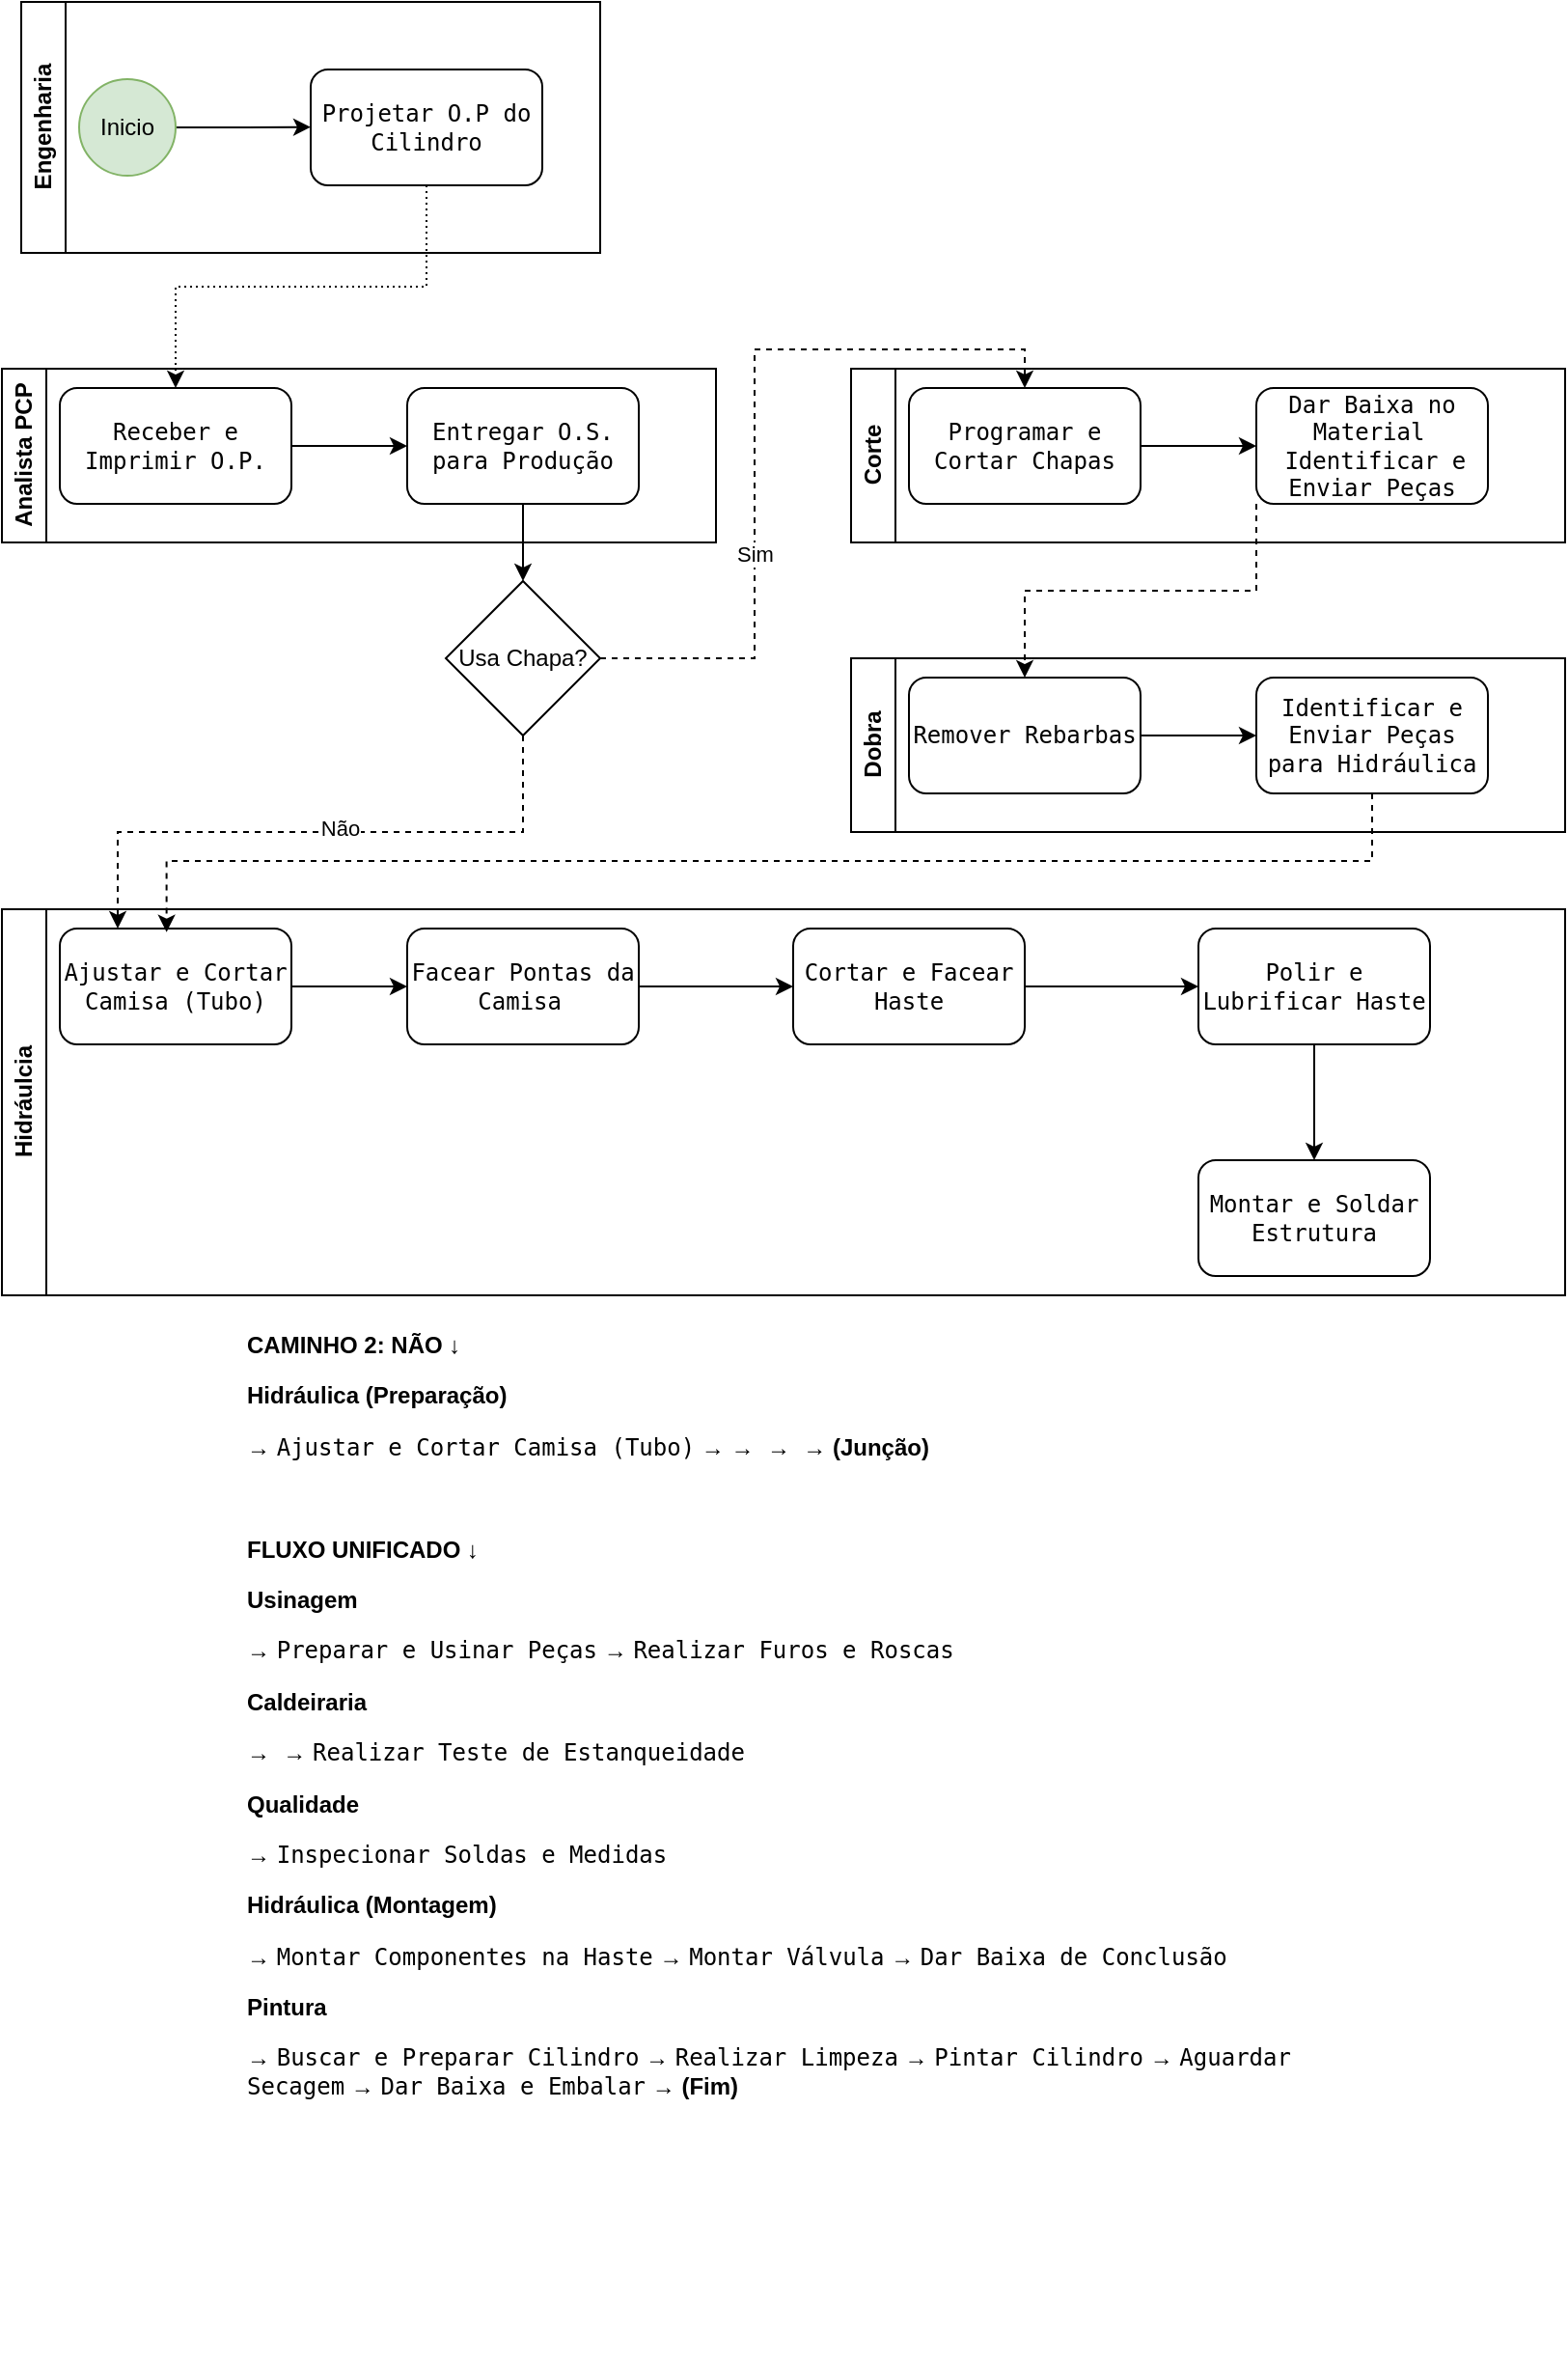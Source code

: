 <mxfile version="27.2.0">
  <diagram name="Page-1" id="2a216829-ef6e-dabb-86c1-c78162f3ba2b">
    <mxGraphModel dx="788" dy="1609" grid="1" gridSize="10" guides="1" tooltips="1" connect="1" arrows="1" fold="1" page="1" pageScale="1" pageWidth="850" pageHeight="1100" background="none" math="0" shadow="0">
      <root>
        <mxCell id="0" />
        <mxCell id="1" parent="0" />
        <mxCell id="AD-2xzPaG_5vpExTEv-p-4" style="edgeStyle=orthogonalEdgeStyle;rounded=0;orthogonalLoop=1;jettySize=auto;html=1;exitX=1;exitY=0.5;exitDx=0;exitDy=0;" edge="1" parent="1" source="AD-2xzPaG_5vpExTEv-p-2">
          <mxGeometry relative="1" as="geometry">
            <mxPoint x="170.0" y="54.862" as="targetPoint" />
          </mxGeometry>
        </mxCell>
        <mxCell id="AD-2xzPaG_5vpExTEv-p-2" value="Inicio" style="ellipse;whiteSpace=wrap;html=1;aspect=fixed;strokeColor=#82b366;fillColor=#d5e8d4;gradientColor=none;" vertex="1" parent="1">
          <mxGeometry x="50" y="30" width="50" height="50" as="geometry" />
        </mxCell>
        <mxCell id="AD-2xzPaG_5vpExTEv-p-3" value="&lt;p&gt;&lt;strong style=&quot;background-color: transparent; color: light-dark(rgb(0, 0, 0), rgb(255, 255, 255));&quot;&gt;CAMINHO 2: NÃO&lt;/strong&gt;&lt;span style=&quot;background-color: transparent; color: light-dark(rgb(0, 0, 0), rgb(255, 255, 255));&quot; class=&quot;selected&quot;&gt; ↓&lt;/span&gt;&lt;/p&gt;&lt;p&gt;&lt;strong&gt;Hidráulica (Preparação)&lt;/strong&gt;&lt;/p&gt;&lt;p&gt;&lt;span class=&quot;selected&quot;&gt;→ &lt;/span&gt;&lt;code&gt;Ajustar e Cortar Camisa (Tubo)&lt;/code&gt;&lt;span class=&quot;selected&quot;&gt; →&lt;/span&gt;&lt;span class=&quot;selected&quot;&gt;&amp;nbsp;→ &lt;/span&gt;&lt;span class=&quot;selected&quot;&gt;&amp;nbsp;→ &lt;/span&gt;&lt;span class=&quot;selected&quot;&gt;&amp;nbsp;→ &lt;/span&gt;&lt;strong&gt;(Junção)&lt;/strong&gt;&lt;/p&gt;&lt;p&gt;&lt;br class=&quot;ProseMirror-trailingBreak&quot;&gt;&lt;/p&gt;&lt;p&gt;&lt;strong&gt;FLUXO UNIFICADO&lt;/strong&gt;&lt;span class=&quot;selected&quot;&gt; ↓&lt;/span&gt;&lt;/p&gt;&lt;p&gt;&lt;strong&gt;Usinagem&lt;/strong&gt;&lt;/p&gt;&lt;p&gt;&lt;span class=&quot;selected&quot;&gt;→ &lt;/span&gt;&lt;code&gt;Preparar e Usinar Peças&lt;/code&gt;&lt;span class=&quot;selected&quot;&gt; → &lt;/span&gt;&lt;code&gt;Realizar Furos e Roscas&lt;/code&gt;&lt;/p&gt;&lt;p&gt;&lt;strong&gt;Caldeiraria&lt;/strong&gt;&lt;/p&gt;&lt;p&gt;&lt;span class=&quot;selected&quot;&gt;→ &lt;/span&gt;&lt;span class=&quot;selected&quot;&gt;&amp;nbsp;→ &lt;/span&gt;&lt;code&gt;Realizar Teste de Estanqueidade&lt;/code&gt;&lt;/p&gt;&lt;p&gt;&lt;strong&gt;Qualidade&lt;/strong&gt;&lt;/p&gt;&lt;p&gt;&lt;span class=&quot;selected&quot;&gt;→ &lt;/span&gt;&lt;code&gt;Inspecionar Soldas e Medidas&lt;/code&gt;&lt;/p&gt;&lt;p&gt;&lt;strong&gt;Hidráulica (Montagem)&lt;/strong&gt;&lt;/p&gt;&lt;p&gt;&lt;span class=&quot;selected&quot;&gt;→ &lt;/span&gt;&lt;code&gt;Montar Componentes na Haste&lt;/code&gt;&lt;span class=&quot;selected&quot;&gt; → &lt;/span&gt;&lt;code&gt;Montar Válvula&lt;/code&gt;&lt;span class=&quot;selected&quot;&gt; → &lt;/span&gt;&lt;code&gt;Dar Baixa de Conclusão&lt;/code&gt;&lt;/p&gt;&lt;p&gt;&lt;strong&gt;Pintura&lt;/strong&gt;&lt;/p&gt;&lt;p&gt;&lt;span class=&quot;selected&quot;&gt;→ &lt;/span&gt;&lt;code&gt;Buscar e Preparar Cilindro&lt;/code&gt;&lt;span class=&quot;selected&quot;&gt; → &lt;/span&gt;&lt;code&gt;Realizar Limpeza&lt;/code&gt;&lt;span class=&quot;selected&quot;&gt; → &lt;/span&gt;&lt;code&gt;Pintar Cilindro&lt;/code&gt;&lt;span class=&quot;selected&quot;&gt; → &lt;/span&gt;&lt;code&gt;Aguardar Secagem&lt;/code&gt;&lt;span class=&quot;selected&quot;&gt; → &lt;/span&gt;&lt;code&gt;Dar Baixa e Embalar&lt;/code&gt;&lt;span class=&quot;selected&quot;&gt; → &lt;/span&gt;&lt;strong&gt;(Fim)&lt;/strong&gt;&lt;/p&gt;" style="text;whiteSpace=wrap;html=1;" vertex="1" parent="1">
          <mxGeometry x="135" y="660" width="560" height="550" as="geometry" />
        </mxCell>
        <mxCell id="AD-2xzPaG_5vpExTEv-p-7" value="Engenharia" style="swimlane;horizontal=0;whiteSpace=wrap;html=1;" vertex="1" parent="1">
          <mxGeometry x="20" y="-10" width="300" height="130" as="geometry" />
        </mxCell>
        <mxCell id="AD-2xzPaG_5vpExTEv-p-6" value="&lt;span style=&quot;font-family: monospace; text-align: left;&quot;&gt;Projetar O.P do Cilindro&lt;/span&gt;" style="rounded=1;whiteSpace=wrap;html=1;" vertex="1" parent="AD-2xzPaG_5vpExTEv-p-7">
          <mxGeometry x="150" y="35" width="120" height="60" as="geometry" />
        </mxCell>
        <mxCell id="AD-2xzPaG_5vpExTEv-p-9" value="Analista PCP" style="swimlane;horizontal=0;whiteSpace=wrap;html=1;startSize=23;" vertex="1" parent="1">
          <mxGeometry x="10" y="180" width="370" height="90" as="geometry" />
        </mxCell>
        <mxCell id="AD-2xzPaG_5vpExTEv-p-16" style="edgeStyle=orthogonalEdgeStyle;rounded=0;orthogonalLoop=1;jettySize=auto;html=1;" edge="1" parent="AD-2xzPaG_5vpExTEv-p-9" source="AD-2xzPaG_5vpExTEv-p-14">
          <mxGeometry relative="1" as="geometry">
            <mxPoint x="210" y="40.0" as="targetPoint" />
          </mxGeometry>
        </mxCell>
        <mxCell id="AD-2xzPaG_5vpExTEv-p-14" value="&lt;span style=&quot;font-family: monospace; text-align: left;&quot;&gt;Receber e Imprimir O.P.&lt;/span&gt;" style="rounded=1;whiteSpace=wrap;html=1;" vertex="1" parent="AD-2xzPaG_5vpExTEv-p-9">
          <mxGeometry x="30" y="10" width="120" height="60" as="geometry" />
        </mxCell>
        <mxCell id="AD-2xzPaG_5vpExTEv-p-17" value="&lt;span style=&quot;font-family: monospace; text-align: left;&quot;&gt;Entregar O.S. para Produção&lt;/span&gt;" style="rounded=1;whiteSpace=wrap;html=1;" vertex="1" parent="AD-2xzPaG_5vpExTEv-p-9">
          <mxGeometry x="210" y="10" width="120" height="60" as="geometry" />
        </mxCell>
        <mxCell id="AD-2xzPaG_5vpExTEv-p-15" style="edgeStyle=orthogonalEdgeStyle;rounded=0;orthogonalLoop=1;jettySize=auto;html=1;exitX=0.5;exitY=1;exitDx=0;exitDy=0;entryX=0.5;entryY=0;entryDx=0;entryDy=0;dashed=1;dashPattern=1 2;" edge="1" parent="1" source="AD-2xzPaG_5vpExTEv-p-6" target="AD-2xzPaG_5vpExTEv-p-14">
          <mxGeometry relative="1" as="geometry" />
        </mxCell>
        <mxCell id="AD-2xzPaG_5vpExTEv-p-25" style="edgeStyle=orthogonalEdgeStyle;rounded=0;orthogonalLoop=1;jettySize=auto;html=1;exitX=1;exitY=0.5;exitDx=0;exitDy=0;entryX=0.5;entryY=0;entryDx=0;entryDy=0;dashed=1;" edge="1" parent="1" source="AD-2xzPaG_5vpExTEv-p-19" target="AD-2xzPaG_5vpExTEv-p-23">
          <mxGeometry relative="1" as="geometry" />
        </mxCell>
        <mxCell id="AD-2xzPaG_5vpExTEv-p-26" value="Sim" style="edgeLabel;html=1;align=center;verticalAlign=middle;resizable=0;points=[];" vertex="1" connectable="0" parent="AD-2xzPaG_5vpExTEv-p-25">
          <mxGeometry x="-0.33" relative="1" as="geometry">
            <mxPoint as="offset" />
          </mxGeometry>
        </mxCell>
        <mxCell id="AD-2xzPaG_5vpExTEv-p-39" style="edgeStyle=orthogonalEdgeStyle;rounded=0;orthogonalLoop=1;jettySize=auto;html=1;exitX=0.5;exitY=1;exitDx=0;exitDy=0;entryX=0.25;entryY=0;entryDx=0;entryDy=0;dashed=1;" edge="1" parent="1" source="AD-2xzPaG_5vpExTEv-p-19" target="AD-2xzPaG_5vpExTEv-p-35">
          <mxGeometry relative="1" as="geometry" />
        </mxCell>
        <mxCell id="AD-2xzPaG_5vpExTEv-p-40" value="Não" style="edgeLabel;html=1;align=center;verticalAlign=middle;resizable=0;points=[];" vertex="1" connectable="0" parent="AD-2xzPaG_5vpExTEv-p-39">
          <mxGeometry x="-0.061" y="-2" relative="1" as="geometry">
            <mxPoint as="offset" />
          </mxGeometry>
        </mxCell>
        <mxCell id="AD-2xzPaG_5vpExTEv-p-19" value="Usa Chapa?" style="rhombus;whiteSpace=wrap;html=1;" vertex="1" parent="1">
          <mxGeometry x="240" y="290" width="80" height="80" as="geometry" />
        </mxCell>
        <mxCell id="AD-2xzPaG_5vpExTEv-p-20" style="edgeStyle=orthogonalEdgeStyle;rounded=0;orthogonalLoop=1;jettySize=auto;html=1;exitX=0.5;exitY=1;exitDx=0;exitDy=0;entryX=0.5;entryY=0;entryDx=0;entryDy=0;" edge="1" parent="1" source="AD-2xzPaG_5vpExTEv-p-17" target="AD-2xzPaG_5vpExTEv-p-19">
          <mxGeometry relative="1" as="geometry" />
        </mxCell>
        <mxCell id="AD-2xzPaG_5vpExTEv-p-21" value="Corte" style="swimlane;horizontal=0;whiteSpace=wrap;html=1;startSize=23;" vertex="1" parent="1">
          <mxGeometry x="450" y="180" width="370" height="90" as="geometry" />
        </mxCell>
        <mxCell id="AD-2xzPaG_5vpExTEv-p-22" style="edgeStyle=orthogonalEdgeStyle;rounded=0;orthogonalLoop=1;jettySize=auto;html=1;" edge="1" parent="AD-2xzPaG_5vpExTEv-p-21" source="AD-2xzPaG_5vpExTEv-p-23">
          <mxGeometry relative="1" as="geometry">
            <mxPoint x="210" y="40.0" as="targetPoint" />
          </mxGeometry>
        </mxCell>
        <mxCell id="AD-2xzPaG_5vpExTEv-p-23" value="&lt;span style=&quot;font-family: monospace; text-align: left;&quot;&gt;Programar e Cortar Chapas&lt;/span&gt;" style="rounded=1;whiteSpace=wrap;html=1;" vertex="1" parent="AD-2xzPaG_5vpExTEv-p-21">
          <mxGeometry x="30" y="10" width="120" height="60" as="geometry" />
        </mxCell>
        <mxCell id="AD-2xzPaG_5vpExTEv-p-24" value="&lt;code style=&quot;text-align: left;&quot;&gt;Dar Baixa no Material&lt;/code&gt;&lt;span style=&quot;text-align: left;&quot; class=&quot;selected&quot;&gt;&amp;nbsp;&lt;/span&gt;&lt;div&gt;&lt;span style=&quot;text-align: left;&quot; class=&quot;selected&quot;&gt;&amp;nbsp;&lt;/span&gt;&lt;code style=&quot;text-align: left;&quot;&gt;Identificar e Enviar Peças&lt;/code&gt;&lt;/div&gt;" style="rounded=1;whiteSpace=wrap;html=1;" vertex="1" parent="AD-2xzPaG_5vpExTEv-p-21">
          <mxGeometry x="210" y="10" width="120" height="60" as="geometry" />
        </mxCell>
        <mxCell id="AD-2xzPaG_5vpExTEv-p-27" value="Dobra" style="swimlane;horizontal=0;whiteSpace=wrap;html=1;startSize=23;" vertex="1" parent="1">
          <mxGeometry x="450" y="330" width="370" height="90" as="geometry" />
        </mxCell>
        <mxCell id="AD-2xzPaG_5vpExTEv-p-28" style="edgeStyle=orthogonalEdgeStyle;rounded=0;orthogonalLoop=1;jettySize=auto;html=1;" edge="1" parent="AD-2xzPaG_5vpExTEv-p-27" source="AD-2xzPaG_5vpExTEv-p-29">
          <mxGeometry relative="1" as="geometry">
            <mxPoint x="210" y="40.0" as="targetPoint" />
          </mxGeometry>
        </mxCell>
        <mxCell id="AD-2xzPaG_5vpExTEv-p-29" value="&lt;span style=&quot;font-family: monospace; text-align: left;&quot;&gt;Remover Rebarbas&lt;/span&gt;" style="rounded=1;whiteSpace=wrap;html=1;" vertex="1" parent="AD-2xzPaG_5vpExTEv-p-27">
          <mxGeometry x="30" y="10" width="120" height="60" as="geometry" />
        </mxCell>
        <mxCell id="AD-2xzPaG_5vpExTEv-p-30" value="&lt;span style=&quot;font-family: monospace; text-align: left;&quot;&gt;Identificar e Enviar Peças para Hidráulica&lt;/span&gt;" style="rounded=1;whiteSpace=wrap;html=1;" vertex="1" parent="AD-2xzPaG_5vpExTEv-p-27">
          <mxGeometry x="210" y="10" width="120" height="60" as="geometry" />
        </mxCell>
        <mxCell id="AD-2xzPaG_5vpExTEv-p-32" style="edgeStyle=orthogonalEdgeStyle;rounded=0;orthogonalLoop=1;jettySize=auto;html=1;exitX=0;exitY=1;exitDx=0;exitDy=0;entryX=0.5;entryY=0;entryDx=0;entryDy=0;dashed=1;" edge="1" parent="1" source="AD-2xzPaG_5vpExTEv-p-24" target="AD-2xzPaG_5vpExTEv-p-29">
          <mxGeometry relative="1" as="geometry" />
        </mxCell>
        <mxCell id="AD-2xzPaG_5vpExTEv-p-33" value="Hidráulcia" style="swimlane;horizontal=0;whiteSpace=wrap;html=1;startSize=23;" vertex="1" parent="1">
          <mxGeometry x="10" y="460" width="810" height="200" as="geometry" />
        </mxCell>
        <mxCell id="AD-2xzPaG_5vpExTEv-p-34" style="edgeStyle=orthogonalEdgeStyle;rounded=0;orthogonalLoop=1;jettySize=auto;html=1;" edge="1" parent="AD-2xzPaG_5vpExTEv-p-33" source="AD-2xzPaG_5vpExTEv-p-35">
          <mxGeometry relative="1" as="geometry">
            <mxPoint x="210" y="40.0" as="targetPoint" />
          </mxGeometry>
        </mxCell>
        <mxCell id="AD-2xzPaG_5vpExTEv-p-35" value="&lt;span style=&quot;font-family: monospace; text-align: left;&quot;&gt;Ajustar e Cortar Camisa (Tubo)&lt;/span&gt;" style="rounded=1;whiteSpace=wrap;html=1;" vertex="1" parent="AD-2xzPaG_5vpExTEv-p-33">
          <mxGeometry x="30" y="10" width="120" height="60" as="geometry" />
        </mxCell>
        <mxCell id="AD-2xzPaG_5vpExTEv-p-42" style="edgeStyle=orthogonalEdgeStyle;rounded=0;orthogonalLoop=1;jettySize=auto;html=1;exitX=1;exitY=0.5;exitDx=0;exitDy=0;entryX=0;entryY=0.5;entryDx=0;entryDy=0;" edge="1" parent="AD-2xzPaG_5vpExTEv-p-33" source="AD-2xzPaG_5vpExTEv-p-36" target="AD-2xzPaG_5vpExTEv-p-43">
          <mxGeometry relative="1" as="geometry">
            <mxPoint x="410" y="40.167" as="targetPoint" />
          </mxGeometry>
        </mxCell>
        <mxCell id="AD-2xzPaG_5vpExTEv-p-36" value="&lt;code style=&quot;text-align: left;&quot;&gt;Facear Pontas da Camisa&lt;/code&gt;&lt;span style=&quot;text-align: left;&quot; class=&quot;selected&quot;&gt;&amp;nbsp;&lt;/span&gt;" style="rounded=1;whiteSpace=wrap;html=1;" vertex="1" parent="AD-2xzPaG_5vpExTEv-p-33">
          <mxGeometry x="210" y="10" width="120" height="60" as="geometry" />
        </mxCell>
        <mxCell id="AD-2xzPaG_5vpExTEv-p-44" style="edgeStyle=orthogonalEdgeStyle;rounded=0;orthogonalLoop=1;jettySize=auto;html=1;exitX=1;exitY=0.5;exitDx=0;exitDy=0;entryX=0;entryY=0.5;entryDx=0;entryDy=0;" edge="1" parent="AD-2xzPaG_5vpExTEv-p-33" source="AD-2xzPaG_5vpExTEv-p-43" target="AD-2xzPaG_5vpExTEv-p-45">
          <mxGeometry relative="1" as="geometry">
            <mxPoint x="620" y="40.167" as="targetPoint" />
          </mxGeometry>
        </mxCell>
        <mxCell id="AD-2xzPaG_5vpExTEv-p-43" value="&lt;span style=&quot;font-family: monospace; text-align: left;&quot;&gt;Cortar e Facear Haste&lt;/span&gt;" style="rounded=1;whiteSpace=wrap;html=1;" vertex="1" parent="AD-2xzPaG_5vpExTEv-p-33">
          <mxGeometry x="410" y="10" width="120" height="60" as="geometry" />
        </mxCell>
        <mxCell id="AD-2xzPaG_5vpExTEv-p-50" style="edgeStyle=orthogonalEdgeStyle;rounded=0;orthogonalLoop=1;jettySize=auto;html=1;exitX=0.5;exitY=1;exitDx=0;exitDy=0;" edge="1" parent="AD-2xzPaG_5vpExTEv-p-33" source="AD-2xzPaG_5vpExTEv-p-45" target="AD-2xzPaG_5vpExTEv-p-49">
          <mxGeometry relative="1" as="geometry" />
        </mxCell>
        <mxCell id="AD-2xzPaG_5vpExTEv-p-45" value="&lt;span style=&quot;font-family: monospace; text-align: left;&quot;&gt;Polir e Lubrificar Haste&lt;/span&gt;" style="rounded=1;whiteSpace=wrap;html=1;" vertex="1" parent="AD-2xzPaG_5vpExTEv-p-33">
          <mxGeometry x="620" y="10" width="120" height="60" as="geometry" />
        </mxCell>
        <mxCell id="AD-2xzPaG_5vpExTEv-p-49" value="&lt;span style=&quot;font-family: monospace; text-align: left;&quot;&gt;Montar e Soldar Estrutura&lt;/span&gt;" style="rounded=1;whiteSpace=wrap;html=1;" vertex="1" parent="AD-2xzPaG_5vpExTEv-p-33">
          <mxGeometry x="620" y="130" width="120" height="60" as="geometry" />
        </mxCell>
        <mxCell id="AD-2xzPaG_5vpExTEv-p-51" style="edgeStyle=orthogonalEdgeStyle;rounded=0;orthogonalLoop=1;jettySize=auto;html=1;exitX=0.5;exitY=1;exitDx=0;exitDy=0;entryX=0.461;entryY=0.031;entryDx=0;entryDy=0;entryPerimeter=0;dashed=1;" edge="1" parent="1" source="AD-2xzPaG_5vpExTEv-p-30" target="AD-2xzPaG_5vpExTEv-p-35">
          <mxGeometry relative="1" as="geometry" />
        </mxCell>
      </root>
    </mxGraphModel>
  </diagram>
</mxfile>
